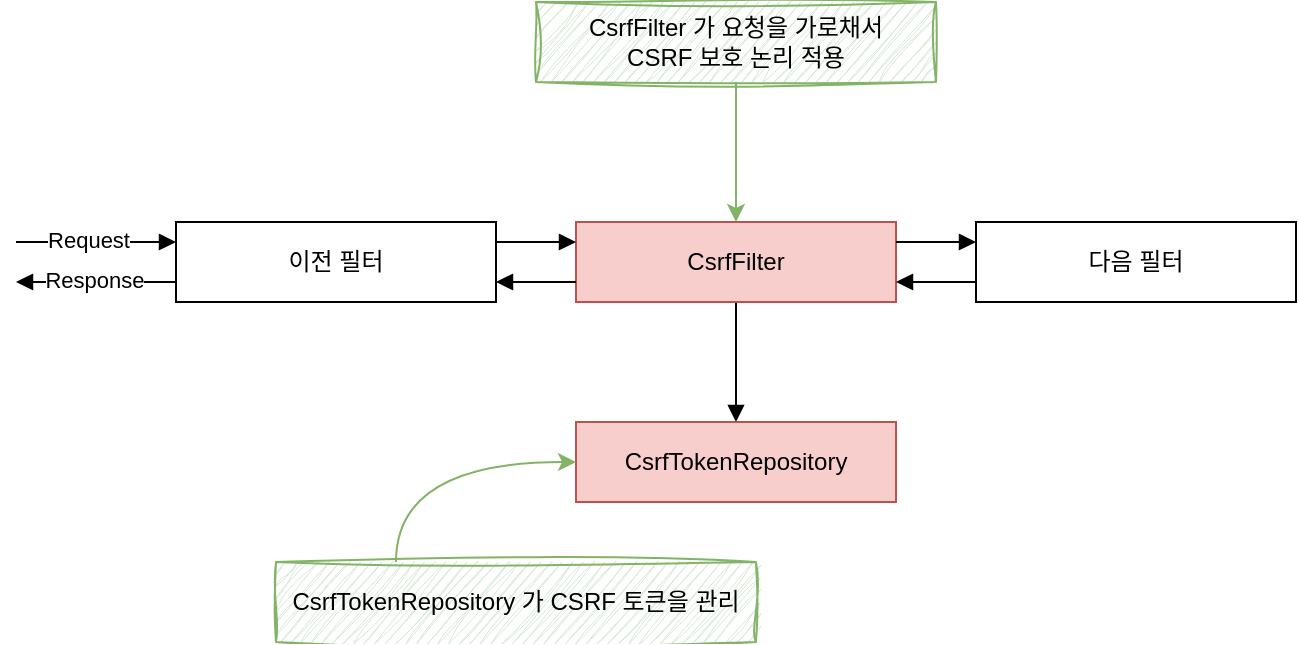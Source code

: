 <mxfile version="23.0.2" type="device">
  <diagram name="페이지-1" id="yYTMZBhuuVreUjHxyWMv">
    <mxGraphModel dx="1114" dy="894" grid="1" gridSize="10" guides="1" tooltips="1" connect="1" arrows="1" fold="1" page="1" pageScale="1" pageWidth="827" pageHeight="1169" math="0" shadow="0">
      <root>
        <mxCell id="0" />
        <mxCell id="1" parent="0" />
        <mxCell id="W5ZJ2znCbs_fO8Hst_7i-1" style="edgeStyle=orthogonalEdgeStyle;rounded=0;orthogonalLoop=1;jettySize=auto;html=1;entryX=0.5;entryY=0;entryDx=0;entryDy=0;endArrow=block;endFill=1;" edge="1" parent="1" source="W5ZJ2znCbs_fO8Hst_7i-2" target="W5ZJ2znCbs_fO8Hst_7i-3">
          <mxGeometry relative="1" as="geometry" />
        </mxCell>
        <mxCell id="W5ZJ2znCbs_fO8Hst_7i-2" value="CsrfFilter" style="rounded=0;whiteSpace=wrap;html=1;fillColor=#f8cecc;strokeColor=#b85450;" vertex="1" parent="1">
          <mxGeometry x="300" y="200" width="160" height="40" as="geometry" />
        </mxCell>
        <mxCell id="W5ZJ2znCbs_fO8Hst_7i-3" value="CsrfTokenRepository" style="rounded=0;whiteSpace=wrap;html=1;fillColor=#f8cecc;strokeColor=#b85450;" vertex="1" parent="1">
          <mxGeometry x="300" y="300" width="160" height="40" as="geometry" />
        </mxCell>
        <mxCell id="W5ZJ2znCbs_fO8Hst_7i-6" value="이전 필터" style="rounded=0;whiteSpace=wrap;html=1;" vertex="1" parent="1">
          <mxGeometry x="100" y="200" width="160" height="40" as="geometry" />
        </mxCell>
        <mxCell id="W5ZJ2znCbs_fO8Hst_7i-7" value="다음 필터" style="rounded=0;whiteSpace=wrap;html=1;" vertex="1" parent="1">
          <mxGeometry x="500" y="200" width="160" height="40" as="geometry" />
        </mxCell>
        <mxCell id="W5ZJ2znCbs_fO8Hst_7i-8" value="" style="endArrow=block;html=1;rounded=0;endFill=1;" edge="1" parent="1">
          <mxGeometry width="50" height="50" relative="1" as="geometry">
            <mxPoint x="20" y="210" as="sourcePoint" />
            <mxPoint x="100" y="210" as="targetPoint" />
          </mxGeometry>
        </mxCell>
        <mxCell id="W5ZJ2znCbs_fO8Hst_7i-9" value="Request" style="edgeLabel;html=1;align=center;verticalAlign=middle;resizable=0;points=[];" vertex="1" connectable="0" parent="W5ZJ2znCbs_fO8Hst_7i-8">
          <mxGeometry x="-0.325" relative="1" as="geometry">
            <mxPoint x="9" y="-1" as="offset" />
          </mxGeometry>
        </mxCell>
        <mxCell id="W5ZJ2znCbs_fO8Hst_7i-10" value="" style="endArrow=block;html=1;rounded=0;endFill=1;" edge="1" parent="1">
          <mxGeometry width="50" height="50" relative="1" as="geometry">
            <mxPoint x="260" y="210" as="sourcePoint" />
            <mxPoint x="300" y="210" as="targetPoint" />
          </mxGeometry>
        </mxCell>
        <mxCell id="W5ZJ2znCbs_fO8Hst_7i-11" value="" style="endArrow=none;html=1;rounded=0;endFill=0;startArrow=block;startFill=1;" edge="1" parent="1">
          <mxGeometry width="50" height="50" relative="1" as="geometry">
            <mxPoint x="20" y="230" as="sourcePoint" />
            <mxPoint x="100" y="230" as="targetPoint" />
          </mxGeometry>
        </mxCell>
        <mxCell id="W5ZJ2znCbs_fO8Hst_7i-12" value="Response" style="edgeLabel;html=1;align=center;verticalAlign=middle;resizable=0;points=[];" vertex="1" connectable="0" parent="W5ZJ2znCbs_fO8Hst_7i-11">
          <mxGeometry x="-0.45" relative="1" as="geometry">
            <mxPoint x="17" y="-1" as="offset" />
          </mxGeometry>
        </mxCell>
        <mxCell id="W5ZJ2znCbs_fO8Hst_7i-13" value="" style="endArrow=block;html=1;rounded=0;endFill=1;" edge="1" parent="1">
          <mxGeometry width="50" height="50" relative="1" as="geometry">
            <mxPoint x="460" y="210" as="sourcePoint" />
            <mxPoint x="500" y="210" as="targetPoint" />
          </mxGeometry>
        </mxCell>
        <mxCell id="W5ZJ2znCbs_fO8Hst_7i-14" value="" style="endArrow=none;html=1;rounded=0;endFill=0;startArrow=block;startFill=1;" edge="1" parent="1">
          <mxGeometry width="50" height="50" relative="1" as="geometry">
            <mxPoint x="260" y="230" as="sourcePoint" />
            <mxPoint x="300" y="230" as="targetPoint" />
          </mxGeometry>
        </mxCell>
        <mxCell id="W5ZJ2znCbs_fO8Hst_7i-15" value="" style="endArrow=none;html=1;rounded=0;endFill=0;startArrow=block;startFill=1;" edge="1" parent="1">
          <mxGeometry width="50" height="50" relative="1" as="geometry">
            <mxPoint x="460" y="230" as="sourcePoint" />
            <mxPoint x="500" y="230" as="targetPoint" />
          </mxGeometry>
        </mxCell>
        <mxCell id="W5ZJ2znCbs_fO8Hst_7i-16" value="CsrfFilter 가 요청을 가로채서 &lt;br&gt;CSRF 보호 논리 적용" style="text;html=1;strokeColor=#82b366;fillColor=#d5e8d4;align=center;verticalAlign=middle;whiteSpace=wrap;rounded=0;shadow=0;glass=0;sketch=1;curveFitting=1;jiggle=2;" vertex="1" parent="1">
          <mxGeometry x="280" y="90" width="200" height="40" as="geometry" />
        </mxCell>
        <mxCell id="W5ZJ2znCbs_fO8Hst_7i-17" style="edgeStyle=orthogonalEdgeStyle;rounded=0;orthogonalLoop=1;jettySize=auto;html=1;fillColor=#d5e8d4;strokeColor=#82b366;curved=1;" edge="1" parent="1" source="W5ZJ2znCbs_fO8Hst_7i-16" target="W5ZJ2znCbs_fO8Hst_7i-2">
          <mxGeometry relative="1" as="geometry" />
        </mxCell>
        <mxCell id="W5ZJ2znCbs_fO8Hst_7i-20" style="edgeStyle=orthogonalEdgeStyle;rounded=0;orthogonalLoop=1;jettySize=auto;html=1;exitX=0.25;exitY=0;exitDx=0;exitDy=0;entryX=0;entryY=0.5;entryDx=0;entryDy=0;fillColor=#d5e8d4;strokeColor=#82b366;curved=1;" edge="1" parent="1" source="W5ZJ2znCbs_fO8Hst_7i-19" target="W5ZJ2znCbs_fO8Hst_7i-3">
          <mxGeometry relative="1" as="geometry" />
        </mxCell>
        <mxCell id="W5ZJ2znCbs_fO8Hst_7i-19" value="CsrfTokenRepository 가 CSRF 토큰을 관리" style="text;html=1;strokeColor=#82b366;fillColor=#d5e8d4;align=center;verticalAlign=middle;whiteSpace=wrap;rounded=0;shadow=0;glass=0;sketch=1;curveFitting=1;jiggle=2;" vertex="1" parent="1">
          <mxGeometry x="150" y="370" width="240" height="40" as="geometry" />
        </mxCell>
      </root>
    </mxGraphModel>
  </diagram>
</mxfile>
